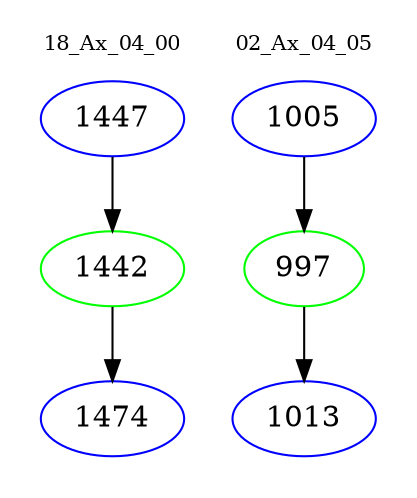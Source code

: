 digraph{
subgraph cluster_0 {
color = white
label = "18_Ax_04_00";
fontsize=10;
T0_1447 [label="1447", color="blue"]
T0_1447 -> T0_1442 [color="black"]
T0_1442 [label="1442", color="green"]
T0_1442 -> T0_1474 [color="black"]
T0_1474 [label="1474", color="blue"]
}
subgraph cluster_1 {
color = white
label = "02_Ax_04_05";
fontsize=10;
T1_1005 [label="1005", color="blue"]
T1_1005 -> T1_997 [color="black"]
T1_997 [label="997", color="green"]
T1_997 -> T1_1013 [color="black"]
T1_1013 [label="1013", color="blue"]
}
}
